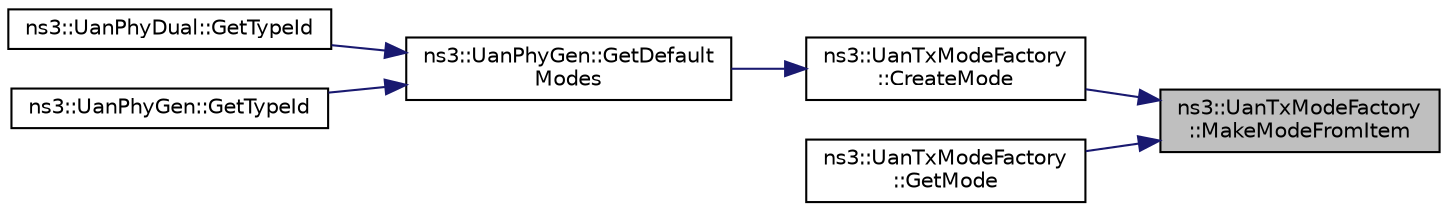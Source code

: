 digraph "ns3::UanTxModeFactory::MakeModeFromItem"
{
 // LATEX_PDF_SIZE
  edge [fontname="Helvetica",fontsize="10",labelfontname="Helvetica",labelfontsize="10"];
  node [fontname="Helvetica",fontsize="10",shape=record];
  rankdir="RL";
  Node1 [label="ns3::UanTxModeFactory\l::MakeModeFromItem",height=0.2,width=0.4,color="black", fillcolor="grey75", style="filled", fontcolor="black",tooltip="Create a public UanTxMode from an internal UanTxModeItem."];
  Node1 -> Node2 [dir="back",color="midnightblue",fontsize="10",style="solid",fontname="Helvetica"];
  Node2 [label="ns3::UanTxModeFactory\l::CreateMode",height=0.2,width=0.4,color="black", fillcolor="white", style="filled",URL="$classns3_1_1_uan_tx_mode_factory.html#a1dcaa49f3b408241596e49f860becfa2",tooltip=" "];
  Node2 -> Node3 [dir="back",color="midnightblue",fontsize="10",style="solid",fontname="Helvetica"];
  Node3 [label="ns3::UanPhyGen::GetDefault\lModes",height=0.2,width=0.4,color="black", fillcolor="white", style="filled",URL="$classns3_1_1_uan_phy_gen.html#a6b3ea9cb37436baa774cd2c9e9852376",tooltip="Get the default transmission modes."];
  Node3 -> Node4 [dir="back",color="midnightblue",fontsize="10",style="solid",fontname="Helvetica"];
  Node4 [label="ns3::UanPhyDual::GetTypeId",height=0.2,width=0.4,color="black", fillcolor="white", style="filled",URL="$classns3_1_1_uan_phy_dual.html#a752fb11320bd10e9ae1d92561eb02bac",tooltip="Register this type."];
  Node3 -> Node5 [dir="back",color="midnightblue",fontsize="10",style="solid",fontname="Helvetica"];
  Node5 [label="ns3::UanPhyGen::GetTypeId",height=0.2,width=0.4,color="black", fillcolor="white", style="filled",URL="$classns3_1_1_uan_phy_gen.html#a94d147ce22f89c46d8699ccabee242df",tooltip="Register this type."];
  Node1 -> Node6 [dir="back",color="midnightblue",fontsize="10",style="solid",fontname="Helvetica"];
  Node6 [label="ns3::UanTxModeFactory\l::GetMode",height=0.2,width=0.4,color="black", fillcolor="white", style="filled",URL="$classns3_1_1_uan_tx_mode_factory.html#a44c034e34dcd300019877009e66bbf21",tooltip="Get a mode by name."];
}
